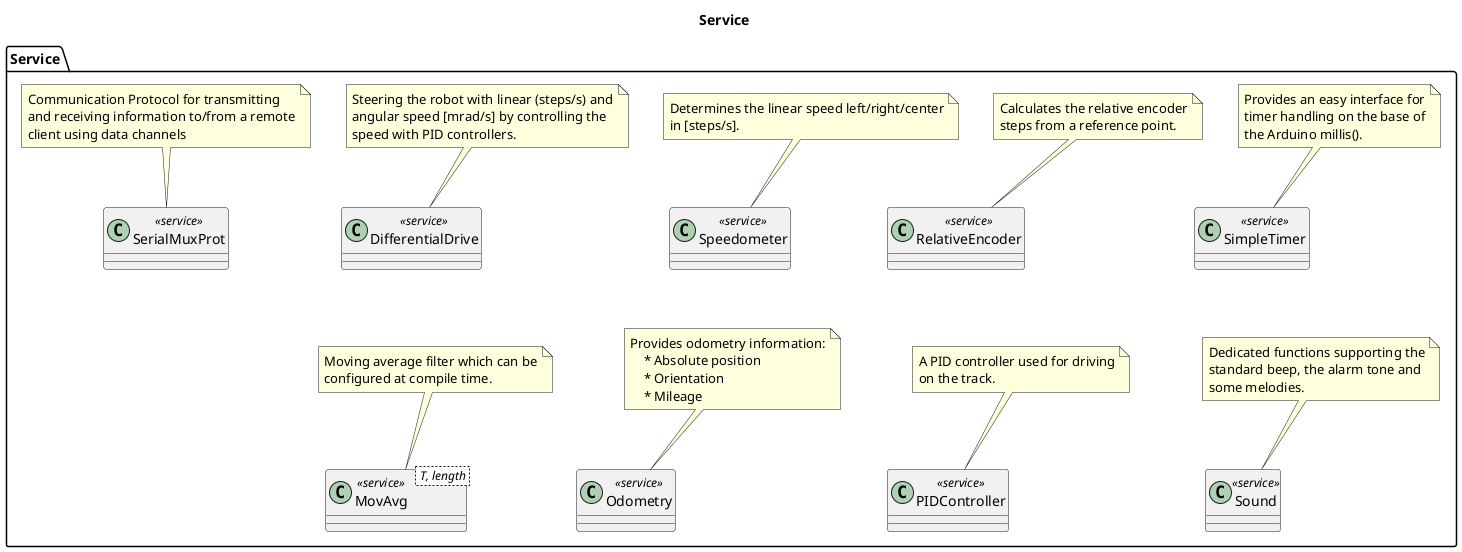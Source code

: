 @startuml

title Service

package "Service" as serviceLayer {

    class Sound <<service>>

    note top of Sound
        Dedicated functions supporting the
        standard beep, the alarm tone and
        some melodies.
    end note

    class SimpleTimer <<service>>

    note top of SimpleTimer
        Provides an easy interface for
        timer handling on the base of
        the Arduino millis().
    end note

    class Odometry <<service>>

    note top of Odometry
        Provides odometry information:
            * Absolute position
            * Orientation
            * Mileage
    end note

    class PIDController <<service>>

    note top of PIDController
        A PID controller used for driving
        on the track.
    end note

    class MovAvg < T, length > <<service>>

    note top of MovAvg
        Moving average filter which can be
        configured at compile time.
    end note

    class RelativeEncoder <<service>>

    note top of RelativeEncoder
        Calculates the relative encoder
        steps from a reference point.
    end note

    class Speedometer <<service>>

    note top of Speedometer
        Determines the linear speed left/right/center
        in [steps/s].
    end note

    class DifferentialDrive <<service>>

    note top of DifferentialDrive
        Steering the robot with linear (steps/s) and
        angular speed [mrad/s] by controlling the
        speed with PID controllers.
    end note

    class SerialMuxProt <<service>>

    note top of SerialMuxProt
        Communication Protocol for transmitting 
        and receiving information to/from a remote
        client using data channels
    end note

    DifferentialDrive -[hidden]-- MovAvg
    Speedometer -[hidden]-- Odometry
    RelativeEncoder -[hidden]-- PIDController
    SimpleTimer -[hidden]-- Sound
}

@enduml
